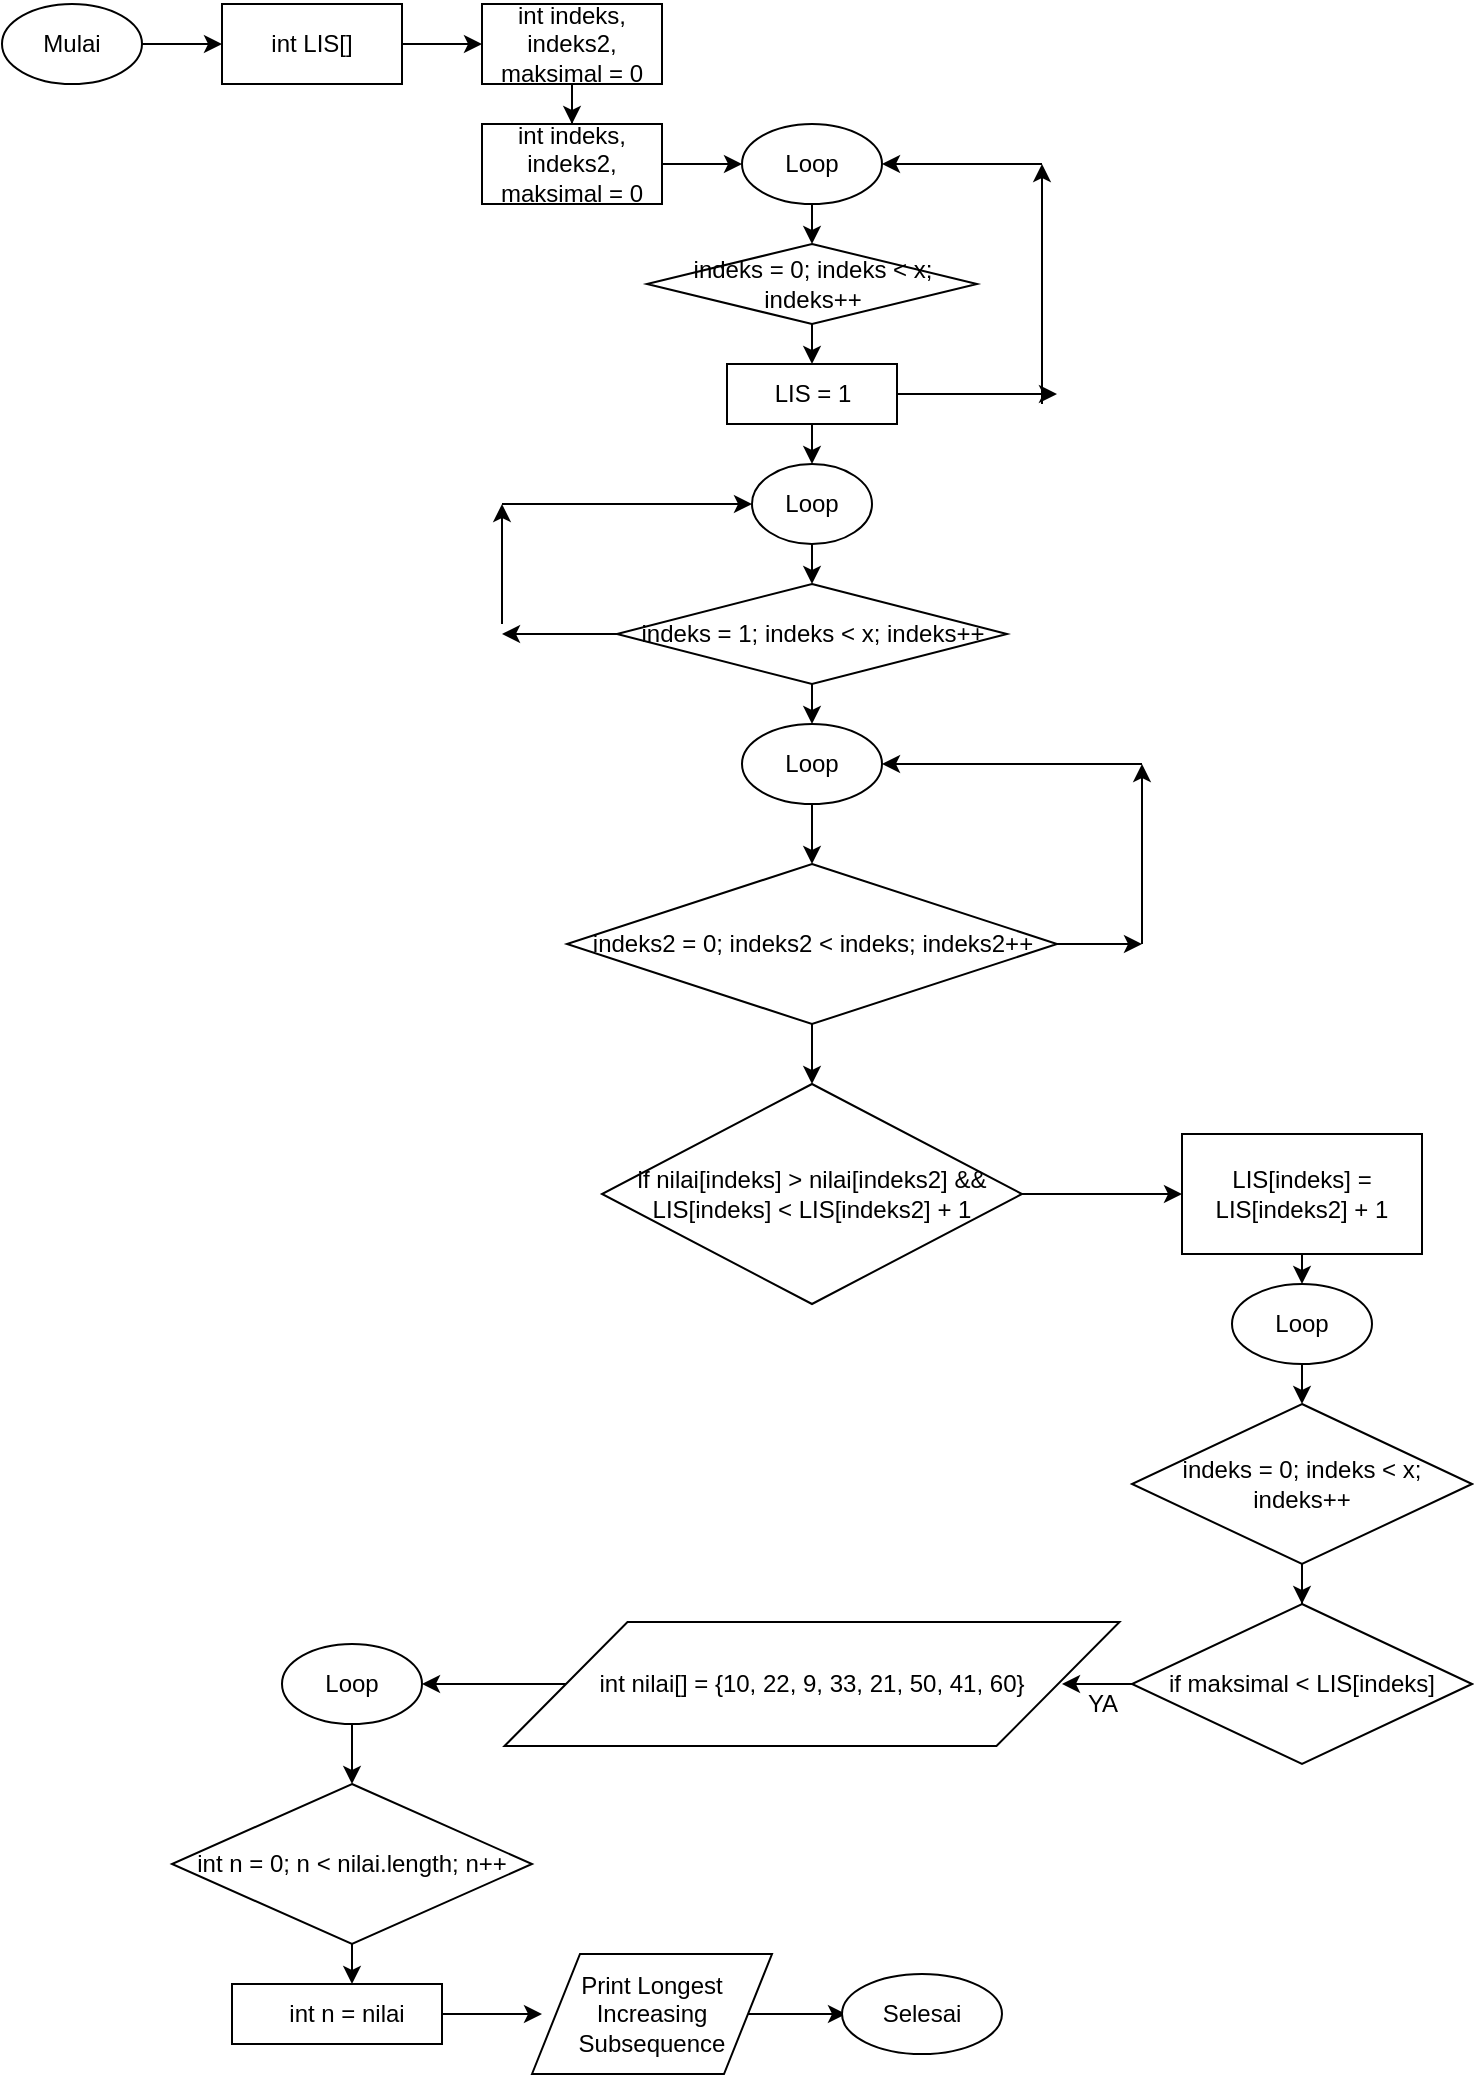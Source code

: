 <mxfile version="13.0.7" type="device"><diagram id="6OfQbjj5JZAklZMmNam0" name="Page-1"><mxGraphModel dx="868" dy="534" grid="1" gridSize="10" guides="1" tooltips="1" connect="1" arrows="1" fold="1" page="1" pageScale="1" pageWidth="827" pageHeight="1169" math="0" shadow="0"><root><mxCell id="0"/><mxCell id="1" parent="0"/><mxCell id="nHw01eQCfIhFXi5fwD6y-3" value="" style="edgeStyle=orthogonalEdgeStyle;rounded=0;orthogonalLoop=1;jettySize=auto;html=1;" edge="1" parent="1" source="nHw01eQCfIhFXi5fwD6y-1"><mxGeometry relative="1" as="geometry"><mxPoint x="130" y="30" as="targetPoint"/></mxGeometry></mxCell><mxCell id="nHw01eQCfIhFXi5fwD6y-1" value="Mulai" style="ellipse;whiteSpace=wrap;html=1;" vertex="1" parent="1"><mxGeometry x="20" y="10" width="70" height="40" as="geometry"/></mxCell><mxCell id="nHw01eQCfIhFXi5fwD6y-6" value="" style="edgeStyle=orthogonalEdgeStyle;rounded=0;orthogonalLoop=1;jettySize=auto;html=1;" edge="1" parent="1" source="nHw01eQCfIhFXi5fwD6y-4" target="nHw01eQCfIhFXi5fwD6y-5"><mxGeometry relative="1" as="geometry"/></mxCell><mxCell id="nHw01eQCfIhFXi5fwD6y-4" value="int LIS[]" style="rounded=0;whiteSpace=wrap;html=1;" vertex="1" parent="1"><mxGeometry x="130" y="10" width="90" height="40" as="geometry"/></mxCell><mxCell id="nHw01eQCfIhFXi5fwD6y-8" value="" style="edgeStyle=orthogonalEdgeStyle;rounded=0;orthogonalLoop=1;jettySize=auto;html=1;" edge="1" parent="1" source="nHw01eQCfIhFXi5fwD6y-5" target="nHw01eQCfIhFXi5fwD6y-7"><mxGeometry relative="1" as="geometry"/></mxCell><mxCell id="nHw01eQCfIhFXi5fwD6y-5" value="int indeks, indeks2, maksimal = 0" style="rounded=0;whiteSpace=wrap;html=1;" vertex="1" parent="1"><mxGeometry x="260" y="10" width="90" height="40" as="geometry"/></mxCell><mxCell id="nHw01eQCfIhFXi5fwD6y-10" value="" style="edgeStyle=orthogonalEdgeStyle;rounded=0;orthogonalLoop=1;jettySize=auto;html=1;" edge="1" parent="1" source="nHw01eQCfIhFXi5fwD6y-7"><mxGeometry relative="1" as="geometry"><mxPoint x="390" y="90" as="targetPoint"/></mxGeometry></mxCell><mxCell id="nHw01eQCfIhFXi5fwD6y-7" value="int indeks, indeks2, maksimal = 0" style="rounded=0;whiteSpace=wrap;html=1;" vertex="1" parent="1"><mxGeometry x="260" y="70" width="90" height="40" as="geometry"/></mxCell><mxCell id="nHw01eQCfIhFXi5fwD6y-13" value="" style="edgeStyle=orthogonalEdgeStyle;rounded=0;orthogonalLoop=1;jettySize=auto;html=1;" edge="1" parent="1" source="nHw01eQCfIhFXi5fwD6y-11"><mxGeometry relative="1" as="geometry"><mxPoint x="425" y="130" as="targetPoint"/></mxGeometry></mxCell><mxCell id="nHw01eQCfIhFXi5fwD6y-11" value="Loop" style="ellipse;whiteSpace=wrap;html=1;" vertex="1" parent="1"><mxGeometry x="390" y="70" width="70" height="40" as="geometry"/></mxCell><mxCell id="nHw01eQCfIhFXi5fwD6y-16" value="" style="edgeStyle=orthogonalEdgeStyle;rounded=0;orthogonalLoop=1;jettySize=auto;html=1;" edge="1" parent="1" source="nHw01eQCfIhFXi5fwD6y-14"><mxGeometry relative="1" as="geometry"><mxPoint x="425" y="190" as="targetPoint"/></mxGeometry></mxCell><mxCell id="nHw01eQCfIhFXi5fwD6y-14" value="indeks = 0; indeks &amp;lt; x; indeks++" style="rhombus;whiteSpace=wrap;html=1;" vertex="1" parent="1"><mxGeometry x="342.5" y="130" width="165" height="40" as="geometry"/></mxCell><mxCell id="nHw01eQCfIhFXi5fwD6y-19" value="" style="edgeStyle=orthogonalEdgeStyle;rounded=0;orthogonalLoop=1;jettySize=auto;html=1;" edge="1" parent="1" source="nHw01eQCfIhFXi5fwD6y-17"><mxGeometry relative="1" as="geometry"><mxPoint x="425" y="240" as="targetPoint"/></mxGeometry></mxCell><mxCell id="nHw01eQCfIhFXi5fwD6y-22" value="" style="edgeStyle=orthogonalEdgeStyle;rounded=0;orthogonalLoop=1;jettySize=auto;html=1;" edge="1" parent="1" source="nHw01eQCfIhFXi5fwD6y-17"><mxGeometry relative="1" as="geometry"><mxPoint x="547.5" y="205" as="targetPoint"/></mxGeometry></mxCell><mxCell id="nHw01eQCfIhFXi5fwD6y-17" value="LIS = 1" style="rounded=0;whiteSpace=wrap;html=1;" vertex="1" parent="1"><mxGeometry x="382.5" y="190" width="85" height="30" as="geometry"/></mxCell><mxCell id="nHw01eQCfIhFXi5fwD6y-26" value="" style="edgeStyle=orthogonalEdgeStyle;rounded=0;orthogonalLoop=1;jettySize=auto;html=1;" edge="1" parent="1" source="nHw01eQCfIhFXi5fwD6y-20"><mxGeometry relative="1" as="geometry"><mxPoint x="425" y="300" as="targetPoint"/></mxGeometry></mxCell><mxCell id="nHw01eQCfIhFXi5fwD6y-20" value="Loop" style="ellipse;whiteSpace=wrap;html=1;" vertex="1" parent="1"><mxGeometry x="395" y="240" width="60" height="40" as="geometry"/></mxCell><mxCell id="nHw01eQCfIhFXi5fwD6y-23" value="" style="endArrow=classic;html=1;" edge="1" parent="1"><mxGeometry width="50" height="50" relative="1" as="geometry"><mxPoint x="540" y="210" as="sourcePoint"/><mxPoint x="540" y="90" as="targetPoint"/></mxGeometry></mxCell><mxCell id="nHw01eQCfIhFXi5fwD6y-24" value="" style="endArrow=classic;html=1;entryX=1;entryY=0.5;entryDx=0;entryDy=0;" edge="1" parent="1" target="nHw01eQCfIhFXi5fwD6y-11"><mxGeometry width="50" height="50" relative="1" as="geometry"><mxPoint x="540" y="90" as="sourcePoint"/><mxPoint x="590" y="40" as="targetPoint"/></mxGeometry></mxCell><mxCell id="nHw01eQCfIhFXi5fwD6y-31" value="" style="edgeStyle=orthogonalEdgeStyle;rounded=0;orthogonalLoop=1;jettySize=auto;html=1;" edge="1" parent="1" source="nHw01eQCfIhFXi5fwD6y-28"><mxGeometry relative="1" as="geometry"><mxPoint x="425" y="370" as="targetPoint"/></mxGeometry></mxCell><mxCell id="nHw01eQCfIhFXi5fwD6y-33" value="" style="edgeStyle=orthogonalEdgeStyle;rounded=0;orthogonalLoop=1;jettySize=auto;html=1;" edge="1" parent="1" source="nHw01eQCfIhFXi5fwD6y-28"><mxGeometry relative="1" as="geometry"><mxPoint x="270" y="325" as="targetPoint"/></mxGeometry></mxCell><mxCell id="nHw01eQCfIhFXi5fwD6y-28" value="indeks = 1; indeks &amp;lt; x; indeks++" style="rhombus;whiteSpace=wrap;html=1;" vertex="1" parent="1"><mxGeometry x="327.5" y="300" width="195" height="50" as="geometry"/></mxCell><mxCell id="nHw01eQCfIhFXi5fwD6y-37" value="" style="edgeStyle=orthogonalEdgeStyle;rounded=0;orthogonalLoop=1;jettySize=auto;html=1;" edge="1" parent="1" source="nHw01eQCfIhFXi5fwD6y-29"><mxGeometry relative="1" as="geometry"><mxPoint x="425" y="440" as="targetPoint"/></mxGeometry></mxCell><mxCell id="nHw01eQCfIhFXi5fwD6y-29" value="Loop" style="ellipse;whiteSpace=wrap;html=1;" vertex="1" parent="1"><mxGeometry x="390" y="370" width="70" height="40" as="geometry"/></mxCell><mxCell id="nHw01eQCfIhFXi5fwD6y-34" value="" style="endArrow=classic;html=1;" edge="1" parent="1"><mxGeometry width="50" height="50" relative="1" as="geometry"><mxPoint x="270" y="320" as="sourcePoint"/><mxPoint x="270" y="260" as="targetPoint"/></mxGeometry></mxCell><mxCell id="nHw01eQCfIhFXi5fwD6y-35" value="" style="endArrow=classic;html=1;" edge="1" parent="1" target="nHw01eQCfIhFXi5fwD6y-20"><mxGeometry width="50" height="50" relative="1" as="geometry"><mxPoint x="270" y="260" as="sourcePoint"/><mxPoint x="320" y="210" as="targetPoint"/></mxGeometry></mxCell><mxCell id="nHw01eQCfIhFXi5fwD6y-40" value="" style="edgeStyle=orthogonalEdgeStyle;rounded=0;orthogonalLoop=1;jettySize=auto;html=1;" edge="1" parent="1" source="nHw01eQCfIhFXi5fwD6y-38"><mxGeometry relative="1" as="geometry"><mxPoint x="590" y="480" as="targetPoint"/></mxGeometry></mxCell><mxCell id="nHw01eQCfIhFXi5fwD6y-46" value="" style="edgeStyle=orthogonalEdgeStyle;rounded=0;orthogonalLoop=1;jettySize=auto;html=1;" edge="1" parent="1" source="nHw01eQCfIhFXi5fwD6y-38" target="nHw01eQCfIhFXi5fwD6y-45"><mxGeometry relative="1" as="geometry"/></mxCell><mxCell id="nHw01eQCfIhFXi5fwD6y-38" value="indeks2 = 0; indeks2 &amp;lt; indeks; indeks2++" style="rhombus;whiteSpace=wrap;html=1;" vertex="1" parent="1"><mxGeometry x="302.5" y="440" width="245" height="80" as="geometry"/></mxCell><mxCell id="nHw01eQCfIhFXi5fwD6y-41" value="" style="endArrow=classic;html=1;" edge="1" parent="1"><mxGeometry width="50" height="50" relative="1" as="geometry"><mxPoint x="590" y="480" as="sourcePoint"/><mxPoint x="590" y="390" as="targetPoint"/></mxGeometry></mxCell><mxCell id="nHw01eQCfIhFXi5fwD6y-42" value="" style="endArrow=classic;html=1;entryX=1;entryY=0.5;entryDx=0;entryDy=0;" edge="1" parent="1" target="nHw01eQCfIhFXi5fwD6y-29"><mxGeometry width="50" height="50" relative="1" as="geometry"><mxPoint x="590" y="390" as="sourcePoint"/><mxPoint x="640" y="340" as="targetPoint"/></mxGeometry></mxCell><mxCell id="nHw01eQCfIhFXi5fwD6y-48" value="" style="edgeStyle=orthogonalEdgeStyle;rounded=0;orthogonalLoop=1;jettySize=auto;html=1;" edge="1" parent="1" source="nHw01eQCfIhFXi5fwD6y-45"><mxGeometry relative="1" as="geometry"><mxPoint x="610" y="605" as="targetPoint"/></mxGeometry></mxCell><mxCell id="nHw01eQCfIhFXi5fwD6y-45" value="if&amp;nbsp;nilai[indeks] &amp;gt; nilai[indeks2] &amp;amp;&amp;amp; LIS[indeks] &amp;lt; LIS[indeks2] + 1" style="rhombus;whiteSpace=wrap;html=1;" vertex="1" parent="1"><mxGeometry x="320" y="550" width="210" height="110" as="geometry"/></mxCell><mxCell id="nHw01eQCfIhFXi5fwD6y-51" value="" style="edgeStyle=orthogonalEdgeStyle;rounded=0;orthogonalLoop=1;jettySize=auto;html=1;" edge="1" parent="1" source="nHw01eQCfIhFXi5fwD6y-49"><mxGeometry relative="1" as="geometry"><mxPoint x="670" y="650" as="targetPoint"/><Array as="points"><mxPoint x="670" y="650"/><mxPoint x="670" y="650"/></Array></mxGeometry></mxCell><mxCell id="nHw01eQCfIhFXi5fwD6y-49" value="LIS[indeks] = LIS[indeks2] + 1" style="rounded=0;whiteSpace=wrap;html=1;" vertex="1" parent="1"><mxGeometry x="610" y="575" width="120" height="60" as="geometry"/></mxCell><mxCell id="nHw01eQCfIhFXi5fwD6y-54" value="" style="edgeStyle=orthogonalEdgeStyle;rounded=0;orthogonalLoop=1;jettySize=auto;html=1;" edge="1" parent="1" source="nHw01eQCfIhFXi5fwD6y-52"><mxGeometry relative="1" as="geometry"><mxPoint x="670" y="710" as="targetPoint"/></mxGeometry></mxCell><mxCell id="nHw01eQCfIhFXi5fwD6y-52" value="Loop" style="ellipse;whiteSpace=wrap;html=1;" vertex="1" parent="1"><mxGeometry x="635" y="650" width="70" height="40" as="geometry"/></mxCell><mxCell id="nHw01eQCfIhFXi5fwD6y-57" value="" style="edgeStyle=orthogonalEdgeStyle;rounded=0;orthogonalLoop=1;jettySize=auto;html=1;" edge="1" parent="1" source="nHw01eQCfIhFXi5fwD6y-55" target="nHw01eQCfIhFXi5fwD6y-56"><mxGeometry relative="1" as="geometry"/></mxCell><mxCell id="nHw01eQCfIhFXi5fwD6y-55" value="indeks = 0; indeks &amp;lt; x; indeks++" style="rhombus;whiteSpace=wrap;html=1;" vertex="1" parent="1"><mxGeometry x="585" y="710" width="170" height="80" as="geometry"/></mxCell><mxCell id="nHw01eQCfIhFXi5fwD6y-59" value="" style="edgeStyle=orthogonalEdgeStyle;rounded=0;orthogonalLoop=1;jettySize=auto;html=1;" edge="1" parent="1" source="nHw01eQCfIhFXi5fwD6y-56"><mxGeometry relative="1" as="geometry"><mxPoint x="550" y="850" as="targetPoint"/></mxGeometry></mxCell><mxCell id="nHw01eQCfIhFXi5fwD6y-56" value="if maksimal &amp;lt; LIS[indeks]" style="rhombus;whiteSpace=wrap;html=1;" vertex="1" parent="1"><mxGeometry x="585" y="810" width="170" height="80" as="geometry"/></mxCell><mxCell id="nHw01eQCfIhFXi5fwD6y-67" value="" style="edgeStyle=orthogonalEdgeStyle;rounded=0;orthogonalLoop=1;jettySize=auto;html=1;" edge="1" parent="1" source="nHw01eQCfIhFXi5fwD6y-61"><mxGeometry relative="1" as="geometry"><mxPoint x="230" y="850" as="targetPoint"/></mxGeometry></mxCell><mxCell id="nHw01eQCfIhFXi5fwD6y-61" value="int nilai[] = {10, 22, 9, 33, 21, 50, 41, 60}" style="shape=parallelogram;perimeter=parallelogramPerimeter;whiteSpace=wrap;html=1;" vertex="1" parent="1"><mxGeometry x="271.25" y="819" width="307.5" height="62" as="geometry"/></mxCell><mxCell id="nHw01eQCfIhFXi5fwD6y-62" value="YA" style="text;html=1;align=center;verticalAlign=middle;resizable=0;points=[];autosize=1;" vertex="1" parent="nHw01eQCfIhFXi5fwD6y-61"><mxGeometry x="283.75" y="31" width="30" height="20" as="geometry"/></mxCell><mxCell id="nHw01eQCfIhFXi5fwD6y-70" value="" style="edgeStyle=orthogonalEdgeStyle;rounded=0;orthogonalLoop=1;jettySize=auto;html=1;" edge="1" parent="1" source="nHw01eQCfIhFXi5fwD6y-68"><mxGeometry relative="1" as="geometry"><mxPoint x="195" y="900" as="targetPoint"/></mxGeometry></mxCell><mxCell id="nHw01eQCfIhFXi5fwD6y-68" value="Loop" style="ellipse;whiteSpace=wrap;html=1;" vertex="1" parent="1"><mxGeometry x="160" y="830" width="70" height="40" as="geometry"/></mxCell><mxCell id="nHw01eQCfIhFXi5fwD6y-73" value="" style="edgeStyle=orthogonalEdgeStyle;rounded=0;orthogonalLoop=1;jettySize=auto;html=1;" edge="1" parent="1" source="nHw01eQCfIhFXi5fwD6y-71"><mxGeometry relative="1" as="geometry"><mxPoint x="195" y="1000" as="targetPoint"/></mxGeometry></mxCell><mxCell id="nHw01eQCfIhFXi5fwD6y-71" value="int n = 0; n &amp;lt; nilai.length; n++" style="rhombus;whiteSpace=wrap;html=1;" vertex="1" parent="1"><mxGeometry x="105" y="900" width="180" height="80" as="geometry"/></mxCell><mxCell id="nHw01eQCfIhFXi5fwD6y-76" value="" style="edgeStyle=orthogonalEdgeStyle;rounded=0;orthogonalLoop=1;jettySize=auto;html=1;" edge="1" parent="1" source="nHw01eQCfIhFXi5fwD6y-74"><mxGeometry relative="1" as="geometry"><mxPoint x="290" y="1015" as="targetPoint"/></mxGeometry></mxCell><mxCell id="nHw01eQCfIhFXi5fwD6y-74" value="&lt;b&gt;&amp;nbsp;&amp;nbsp;&lt;/b&gt;&amp;nbsp;int n = nilai" style="rounded=0;whiteSpace=wrap;html=1;" vertex="1" parent="1"><mxGeometry x="135" y="1000" width="105" height="30" as="geometry"/></mxCell><mxCell id="nHw01eQCfIhFXi5fwD6y-79" value="" style="edgeStyle=orthogonalEdgeStyle;rounded=0;orthogonalLoop=1;jettySize=auto;html=1;" edge="1" parent="1" source="nHw01eQCfIhFXi5fwD6y-77"><mxGeometry relative="1" as="geometry"><mxPoint x="442" y="1015" as="targetPoint"/></mxGeometry></mxCell><mxCell id="nHw01eQCfIhFXi5fwD6y-77" value="Print&amp;nbsp;Longest Increasing Subsequence" style="shape=parallelogram;perimeter=parallelogramPerimeter;whiteSpace=wrap;html=1;" vertex="1" parent="1"><mxGeometry x="285" y="985" width="120" height="60" as="geometry"/></mxCell><mxCell id="nHw01eQCfIhFXi5fwD6y-80" value="Selesai" style="ellipse;whiteSpace=wrap;html=1;" vertex="1" parent="1"><mxGeometry x="440" y="995" width="80" height="40" as="geometry"/></mxCell></root></mxGraphModel></diagram></mxfile>